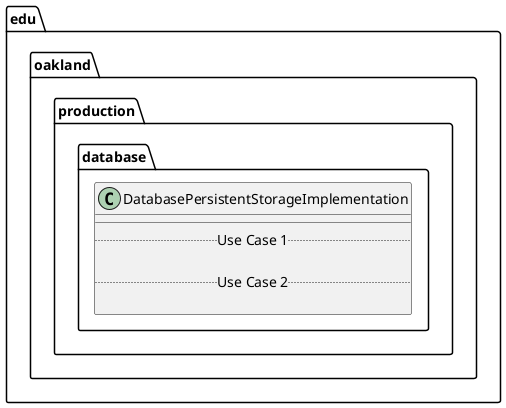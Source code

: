 @startuml DatabasePersistentStorageImplementation

package edu.oakland.production.database {
    class DatabasePersistentStorageImplementation {
        __
        .. Use Case 1 ..

        .. Use Case 2 ..

    }
}

@enduml